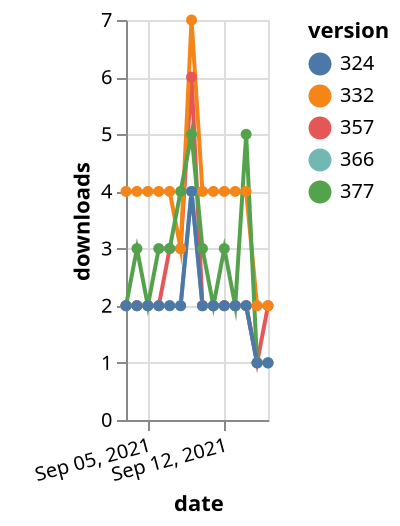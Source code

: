 {"$schema": "https://vega.github.io/schema/vega-lite/v5.json", "description": "A simple bar chart with embedded data.", "data": {"values": [{"date": "2021-09-03", "total": 2291, "delta": 2, "version": "366"}, {"date": "2021-09-04", "total": 2293, "delta": 2, "version": "366"}, {"date": "2021-09-05", "total": 2295, "delta": 2, "version": "366"}, {"date": "2021-09-06", "total": 2297, "delta": 2, "version": "366"}, {"date": "2021-09-07", "total": 2299, "delta": 2, "version": "366"}, {"date": "2021-09-08", "total": 2301, "delta": 2, "version": "366"}, {"date": "2021-09-09", "total": 2305, "delta": 4, "version": "366"}, {"date": "2021-09-10", "total": 2307, "delta": 2, "version": "366"}, {"date": "2021-09-11", "total": 2309, "delta": 2, "version": "366"}, {"date": "2021-09-12", "total": 2311, "delta": 2, "version": "366"}, {"date": "2021-09-13", "total": 2313, "delta": 2, "version": "366"}, {"date": "2021-09-14", "total": 2315, "delta": 2, "version": "366"}, {"date": "2021-09-15", "total": 2316, "delta": 1, "version": "366"}, {"date": "2021-09-16", "total": 2317, "delta": 1, "version": "366"}, {"date": "2021-09-03", "total": 2901, "delta": 2, "version": "357"}, {"date": "2021-09-04", "total": 2903, "delta": 2, "version": "357"}, {"date": "2021-09-05", "total": 2905, "delta": 2, "version": "357"}, {"date": "2021-09-06", "total": 2907, "delta": 2, "version": "357"}, {"date": "2021-09-07", "total": 2910, "delta": 3, "version": "357"}, {"date": "2021-09-08", "total": 2913, "delta": 3, "version": "357"}, {"date": "2021-09-09", "total": 2919, "delta": 6, "version": "357"}, {"date": "2021-09-10", "total": 2921, "delta": 2, "version": "357"}, {"date": "2021-09-11", "total": 2923, "delta": 2, "version": "357"}, {"date": "2021-09-12", "total": 2925, "delta": 2, "version": "357"}, {"date": "2021-09-13", "total": 2927, "delta": 2, "version": "357"}, {"date": "2021-09-14", "total": 2929, "delta": 2, "version": "357"}, {"date": "2021-09-15", "total": 2930, "delta": 1, "version": "357"}, {"date": "2021-09-16", "total": 2932, "delta": 2, "version": "357"}, {"date": "2021-09-03", "total": 4878, "delta": 4, "version": "332"}, {"date": "2021-09-04", "total": 4882, "delta": 4, "version": "332"}, {"date": "2021-09-05", "total": 4886, "delta": 4, "version": "332"}, {"date": "2021-09-06", "total": 4890, "delta": 4, "version": "332"}, {"date": "2021-09-07", "total": 4894, "delta": 4, "version": "332"}, {"date": "2021-09-08", "total": 4897, "delta": 3, "version": "332"}, {"date": "2021-09-09", "total": 4904, "delta": 7, "version": "332"}, {"date": "2021-09-10", "total": 4908, "delta": 4, "version": "332"}, {"date": "2021-09-11", "total": 4912, "delta": 4, "version": "332"}, {"date": "2021-09-12", "total": 4916, "delta": 4, "version": "332"}, {"date": "2021-09-13", "total": 4920, "delta": 4, "version": "332"}, {"date": "2021-09-14", "total": 4924, "delta": 4, "version": "332"}, {"date": "2021-09-15", "total": 4926, "delta": 2, "version": "332"}, {"date": "2021-09-16", "total": 4928, "delta": 2, "version": "332"}, {"date": "2021-09-03", "total": 2102, "delta": 2, "version": "377"}, {"date": "2021-09-04", "total": 2105, "delta": 3, "version": "377"}, {"date": "2021-09-05", "total": 2107, "delta": 2, "version": "377"}, {"date": "2021-09-06", "total": 2110, "delta": 3, "version": "377"}, {"date": "2021-09-07", "total": 2113, "delta": 3, "version": "377"}, {"date": "2021-09-08", "total": 2117, "delta": 4, "version": "377"}, {"date": "2021-09-09", "total": 2122, "delta": 5, "version": "377"}, {"date": "2021-09-10", "total": 2125, "delta": 3, "version": "377"}, {"date": "2021-09-11", "total": 2127, "delta": 2, "version": "377"}, {"date": "2021-09-12", "total": 2130, "delta": 3, "version": "377"}, {"date": "2021-09-13", "total": 2132, "delta": 2, "version": "377"}, {"date": "2021-09-14", "total": 2137, "delta": 5, "version": "377"}, {"date": "2021-09-15", "total": 2138, "delta": 1, "version": "377"}, {"date": "2021-09-16", "total": 2139, "delta": 1, "version": "377"}, {"date": "2021-09-03", "total": 2617, "delta": 2, "version": "324"}, {"date": "2021-09-04", "total": 2619, "delta": 2, "version": "324"}, {"date": "2021-09-05", "total": 2621, "delta": 2, "version": "324"}, {"date": "2021-09-06", "total": 2623, "delta": 2, "version": "324"}, {"date": "2021-09-07", "total": 2625, "delta": 2, "version": "324"}, {"date": "2021-09-08", "total": 2627, "delta": 2, "version": "324"}, {"date": "2021-09-09", "total": 2631, "delta": 4, "version": "324"}, {"date": "2021-09-10", "total": 2633, "delta": 2, "version": "324"}, {"date": "2021-09-11", "total": 2635, "delta": 2, "version": "324"}, {"date": "2021-09-12", "total": 2637, "delta": 2, "version": "324"}, {"date": "2021-09-13", "total": 2639, "delta": 2, "version": "324"}, {"date": "2021-09-14", "total": 2641, "delta": 2, "version": "324"}, {"date": "2021-09-15", "total": 2642, "delta": 1, "version": "324"}, {"date": "2021-09-16", "total": 2643, "delta": 1, "version": "324"}]}, "width": "container", "mark": {"type": "line", "point": {"filled": true}}, "encoding": {"x": {"field": "date", "type": "temporal", "timeUnit": "yearmonthdate", "title": "date", "axis": {"labelAngle": -15}}, "y": {"field": "delta", "type": "quantitative", "title": "downloads"}, "color": {"field": "version", "type": "nominal"}, "tooltip": {"field": "delta"}}}
